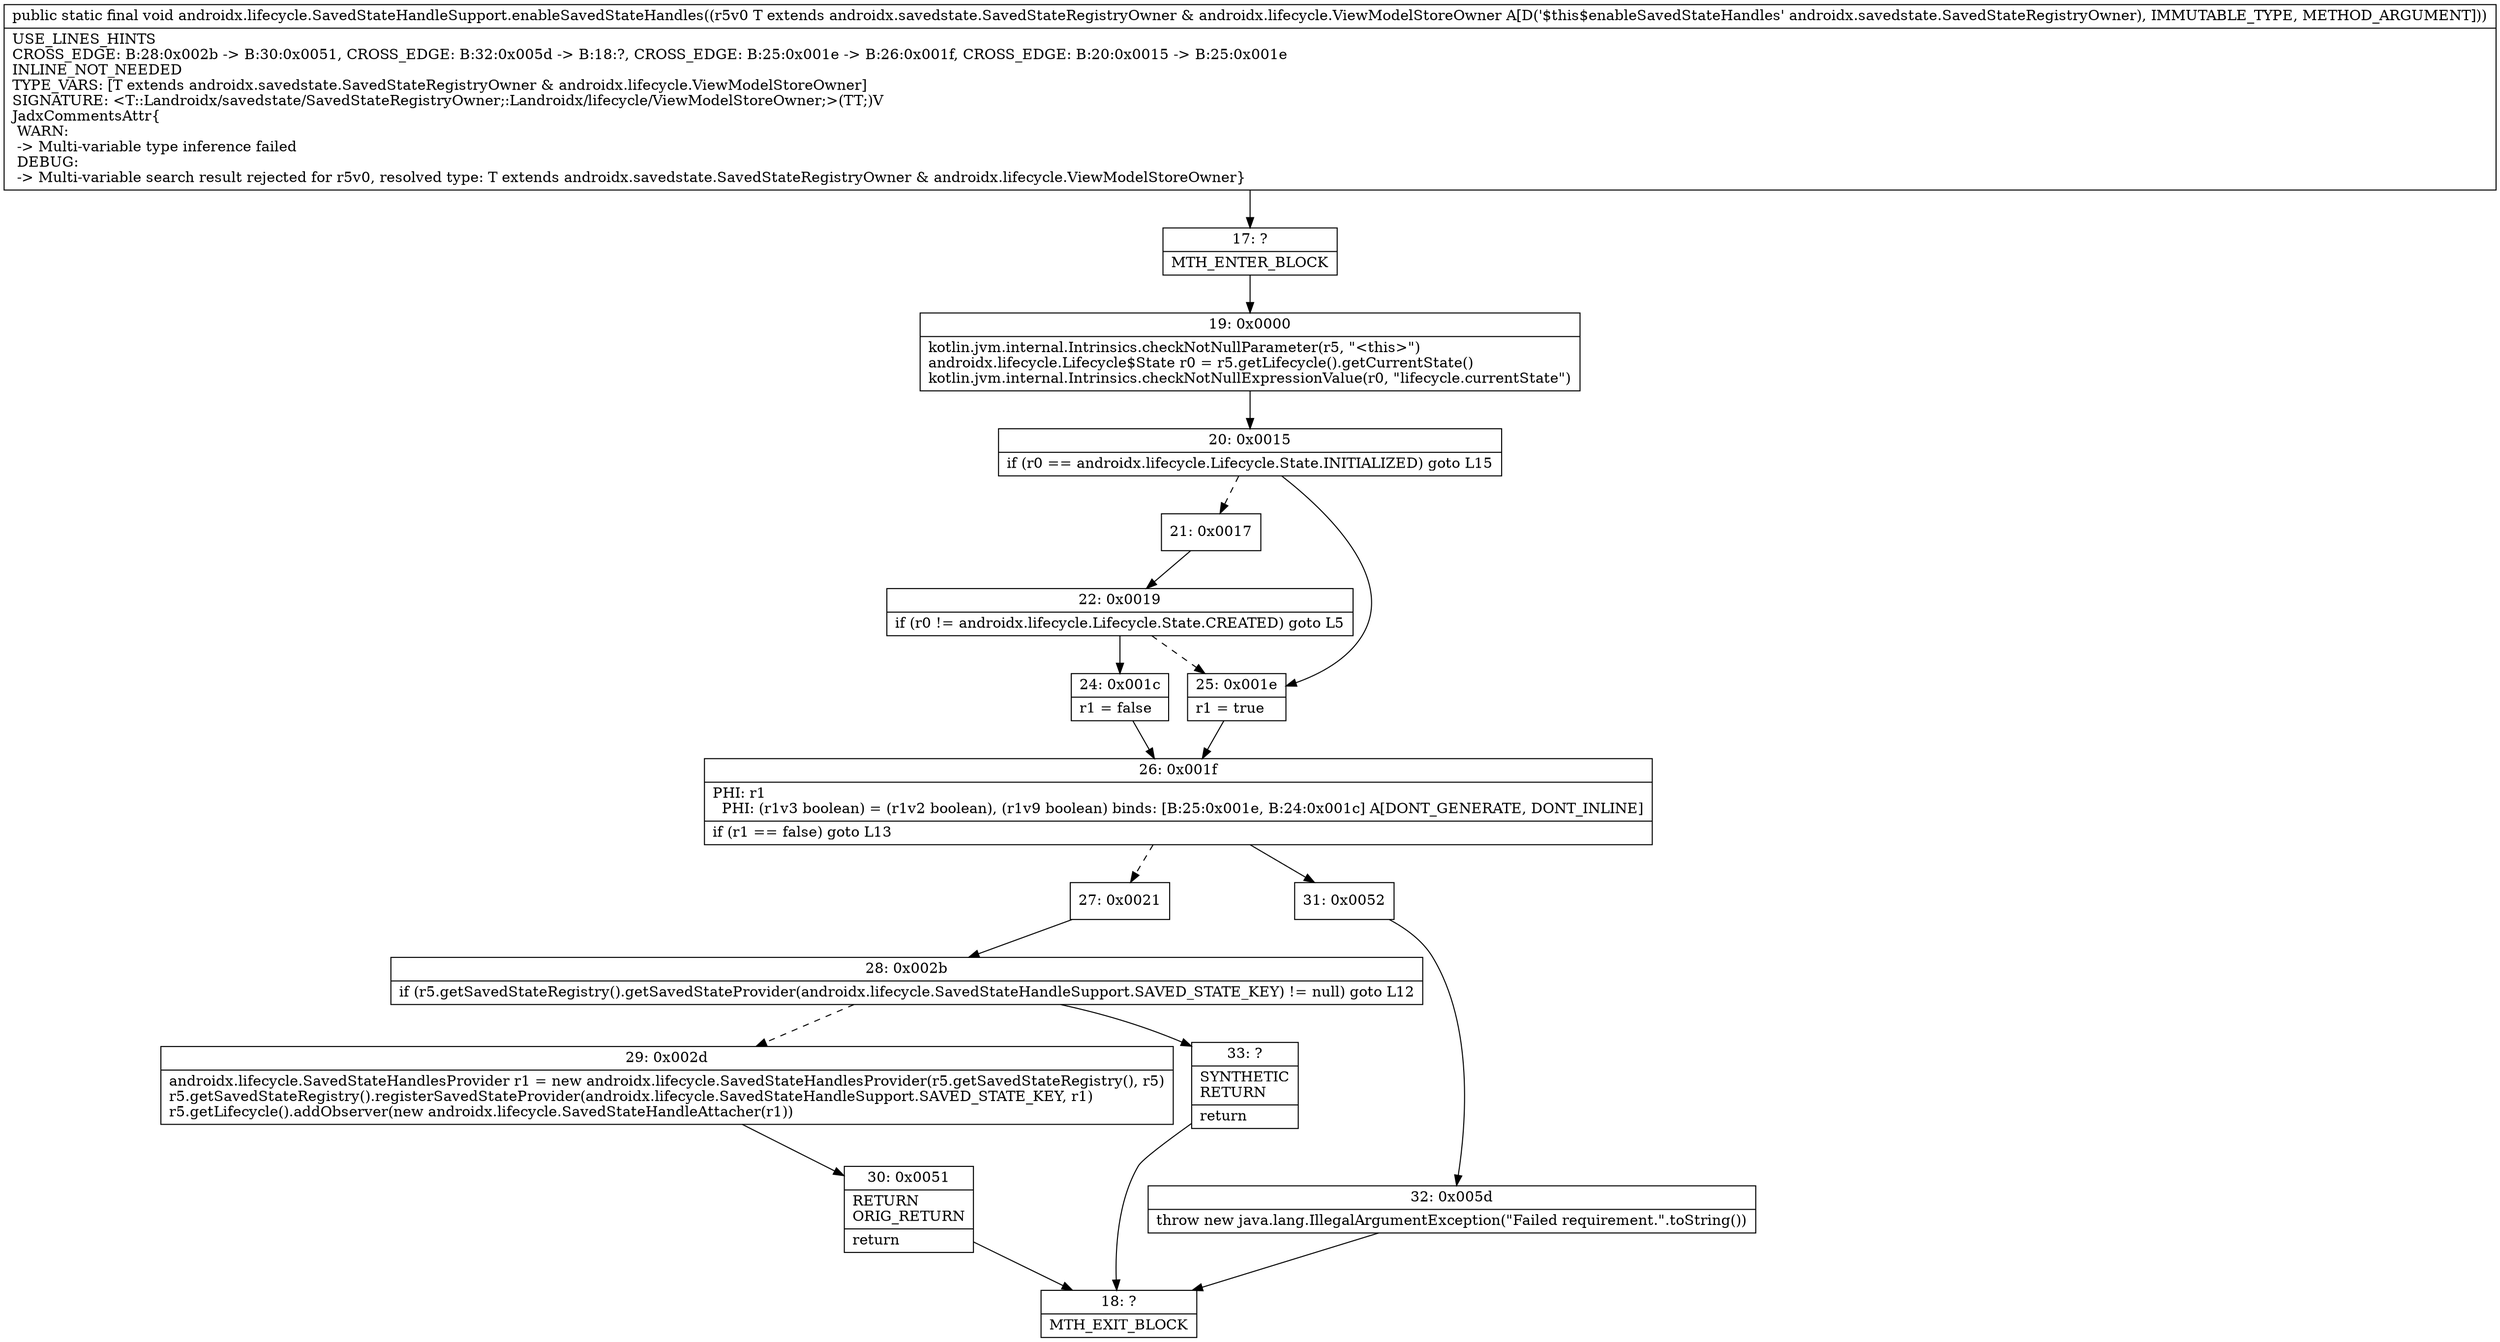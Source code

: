 digraph "CFG forandroidx.lifecycle.SavedStateHandleSupport.enableSavedStateHandles(Landroidx\/savedstate\/SavedStateRegistryOwner;)V" {
Node_17 [shape=record,label="{17\:\ ?|MTH_ENTER_BLOCK\l}"];
Node_19 [shape=record,label="{19\:\ 0x0000|kotlin.jvm.internal.Intrinsics.checkNotNullParameter(r5, \"\<this\>\")\landroidx.lifecycle.Lifecycle$State r0 = r5.getLifecycle().getCurrentState()\lkotlin.jvm.internal.Intrinsics.checkNotNullExpressionValue(r0, \"lifecycle.currentState\")\l}"];
Node_20 [shape=record,label="{20\:\ 0x0015|if (r0 == androidx.lifecycle.Lifecycle.State.INITIALIZED) goto L15\l}"];
Node_21 [shape=record,label="{21\:\ 0x0017}"];
Node_22 [shape=record,label="{22\:\ 0x0019|if (r0 != androidx.lifecycle.Lifecycle.State.CREATED) goto L5\l}"];
Node_24 [shape=record,label="{24\:\ 0x001c|r1 = false\l}"];
Node_26 [shape=record,label="{26\:\ 0x001f|PHI: r1 \l  PHI: (r1v3 boolean) = (r1v2 boolean), (r1v9 boolean) binds: [B:25:0x001e, B:24:0x001c] A[DONT_GENERATE, DONT_INLINE]\l|if (r1 == false) goto L13\l}"];
Node_27 [shape=record,label="{27\:\ 0x0021}"];
Node_28 [shape=record,label="{28\:\ 0x002b|if (r5.getSavedStateRegistry().getSavedStateProvider(androidx.lifecycle.SavedStateHandleSupport.SAVED_STATE_KEY) != null) goto L12\l}"];
Node_29 [shape=record,label="{29\:\ 0x002d|androidx.lifecycle.SavedStateHandlesProvider r1 = new androidx.lifecycle.SavedStateHandlesProvider(r5.getSavedStateRegistry(), r5)\lr5.getSavedStateRegistry().registerSavedStateProvider(androidx.lifecycle.SavedStateHandleSupport.SAVED_STATE_KEY, r1)\lr5.getLifecycle().addObserver(new androidx.lifecycle.SavedStateHandleAttacher(r1))\l}"];
Node_30 [shape=record,label="{30\:\ 0x0051|RETURN\lORIG_RETURN\l|return\l}"];
Node_18 [shape=record,label="{18\:\ ?|MTH_EXIT_BLOCK\l}"];
Node_33 [shape=record,label="{33\:\ ?|SYNTHETIC\lRETURN\l|return\l}"];
Node_31 [shape=record,label="{31\:\ 0x0052}"];
Node_32 [shape=record,label="{32\:\ 0x005d|throw new java.lang.IllegalArgumentException(\"Failed requirement.\".toString())\l}"];
Node_25 [shape=record,label="{25\:\ 0x001e|r1 = true\l}"];
MethodNode[shape=record,label="{public static final void androidx.lifecycle.SavedStateHandleSupport.enableSavedStateHandles((r5v0 T extends androidx.savedstate.SavedStateRegistryOwner & androidx.lifecycle.ViewModelStoreOwner A[D('$this$enableSavedStateHandles' androidx.savedstate.SavedStateRegistryOwner), IMMUTABLE_TYPE, METHOD_ARGUMENT]))  | USE_LINES_HINTS\lCROSS_EDGE: B:28:0x002b \-\> B:30:0x0051, CROSS_EDGE: B:32:0x005d \-\> B:18:?, CROSS_EDGE: B:25:0x001e \-\> B:26:0x001f, CROSS_EDGE: B:20:0x0015 \-\> B:25:0x001e\lINLINE_NOT_NEEDED\lTYPE_VARS: [T extends androidx.savedstate.SavedStateRegistryOwner & androidx.lifecycle.ViewModelStoreOwner]\lSIGNATURE: \<T::Landroidx\/savedstate\/SavedStateRegistryOwner;:Landroidx\/lifecycle\/ViewModelStoreOwner;\>(TT;)V\lJadxCommentsAttr\{\l WARN: \l \-\> Multi\-variable type inference failed\l DEBUG: \l \-\> Multi\-variable search result rejected for r5v0, resolved type: T extends androidx.savedstate.SavedStateRegistryOwner & androidx.lifecycle.ViewModelStoreOwner\}\l}"];
MethodNode -> Node_17;Node_17 -> Node_19;
Node_19 -> Node_20;
Node_20 -> Node_21[style=dashed];
Node_20 -> Node_25;
Node_21 -> Node_22;
Node_22 -> Node_24;
Node_22 -> Node_25[style=dashed];
Node_24 -> Node_26;
Node_26 -> Node_27[style=dashed];
Node_26 -> Node_31;
Node_27 -> Node_28;
Node_28 -> Node_29[style=dashed];
Node_28 -> Node_33;
Node_29 -> Node_30;
Node_30 -> Node_18;
Node_33 -> Node_18;
Node_31 -> Node_32;
Node_32 -> Node_18;
Node_25 -> Node_26;
}

